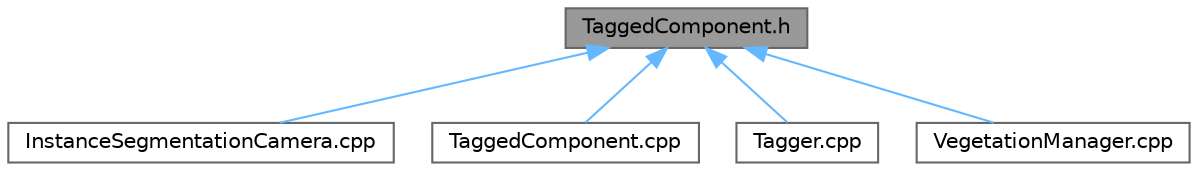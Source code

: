 digraph "TaggedComponent.h"
{
 // INTERACTIVE_SVG=YES
 // LATEX_PDF_SIZE
  bgcolor="transparent";
  edge [fontname=Helvetica,fontsize=10,labelfontname=Helvetica,labelfontsize=10];
  node [fontname=Helvetica,fontsize=10,shape=box,height=0.2,width=0.4];
  Node1 [id="Node000001",label="TaggedComponent.h",height=0.2,width=0.4,color="gray40", fillcolor="grey60", style="filled", fontcolor="black",tooltip=" "];
  Node1 -> Node2 [id="edge1_Node000001_Node000002",dir="back",color="steelblue1",style="solid",tooltip=" "];
  Node2 [id="Node000002",label="InstanceSegmentationCamera.cpp",height=0.2,width=0.4,color="grey40", fillcolor="white", style="filled",URL="$d6/dcd/InstanceSegmentationCamera_8cpp.html",tooltip=" "];
  Node1 -> Node3 [id="edge2_Node000001_Node000003",dir="back",color="steelblue1",style="solid",tooltip=" "];
  Node3 [id="Node000003",label="TaggedComponent.cpp",height=0.2,width=0.4,color="grey40", fillcolor="white", style="filled",URL="$d3/de7/TaggedComponent_8cpp.html",tooltip=" "];
  Node1 -> Node4 [id="edge3_Node000001_Node000004",dir="back",color="steelblue1",style="solid",tooltip=" "];
  Node4 [id="Node000004",label="Tagger.cpp",height=0.2,width=0.4,color="grey40", fillcolor="white", style="filled",URL="$d2/d35/Tagger_8cpp.html",tooltip=" "];
  Node1 -> Node5 [id="edge4_Node000001_Node000005",dir="back",color="steelblue1",style="solid",tooltip=" "];
  Node5 [id="Node000005",label="VegetationManager.cpp",height=0.2,width=0.4,color="grey40", fillcolor="white", style="filled",URL="$d7/da0/VegetationManager_8cpp.html",tooltip=" "];
}
